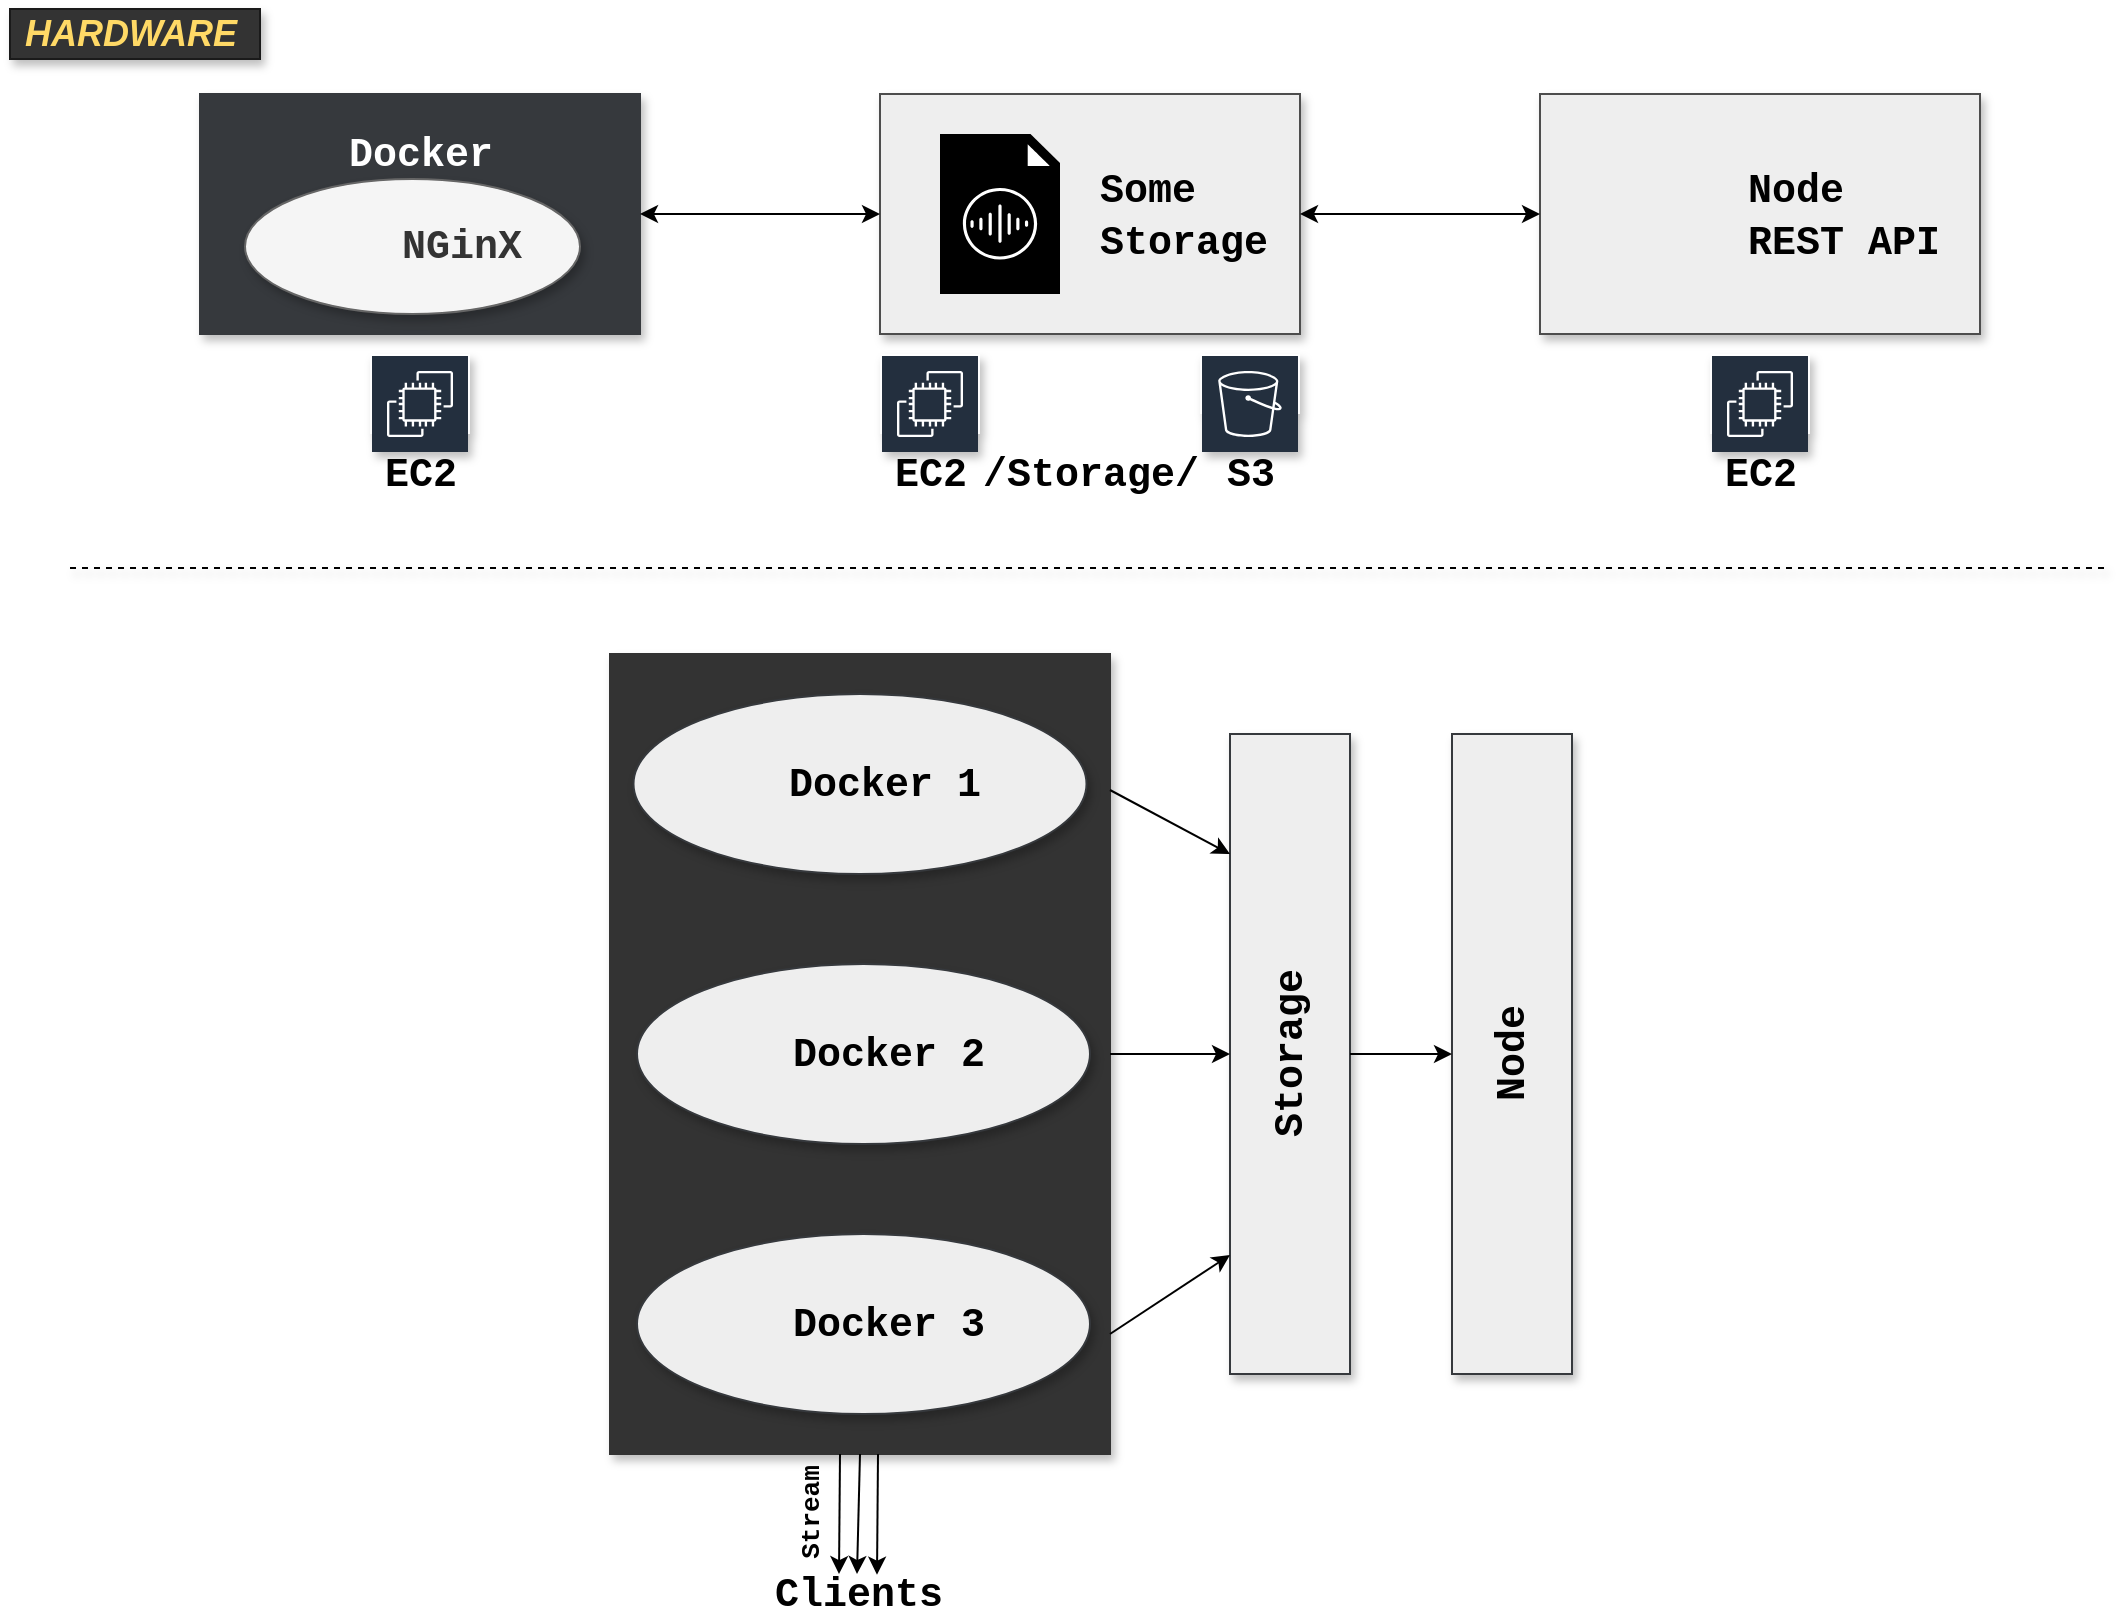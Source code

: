 <mxfile version="14.8.5" type="device"><diagram name="Page-1" id="6133507b-19e7-1e82-6fc7-422aa6c4b21f"><mxGraphModel dx="1164" dy="615" grid="1" gridSize="10" guides="1" tooltips="1" connect="1" arrows="1" fold="1" page="1" pageScale="1" pageWidth="1100" pageHeight="850" background="#ffffff" math="0" shadow="0"><root><mxCell id="0"/><mxCell id="1" parent="0"/><mxCell id="sG3-bvwE9IeS6JNTwof5-53" value="" style="shape=parallelogram;perimeter=parallelogramPerimeter;whiteSpace=wrap;html=1;fixedSize=1;rounded=0;shadow=1;glass=1;labelBackgroundColor=none;sketch=0;fontColor=#FFD966;strokeColor=#1A1A1A;gradientColor=none;size=0;fillColor=#333333;" parent="1" vertex="1"><mxGeometry x="10" y="7.5" width="125" height="25" as="geometry"/></mxCell><mxCell id="sG3-bvwE9IeS6JNTwof5-8" value="&lt;div&gt;&lt;b style=&quot;font-size: 20px&quot;&gt;&lt;font face=&quot;Courier New&quot;&gt;&amp;nbsp; &amp;nbsp; &amp;nbsp; &amp;nbsp; &amp;nbsp;Some&lt;/font&gt;&lt;/b&gt;&lt;/div&gt;&lt;div&gt;&lt;b style=&quot;font-size: 20px&quot;&gt;&lt;font face=&quot;Courier New&quot;&gt;&amp;nbsp; &amp;nbsp; &amp;nbsp; &amp;nbsp; &amp;nbsp;Storage&lt;/font&gt;&lt;/b&gt;&lt;/div&gt;" style="rounded=0;whiteSpace=wrap;html=1;fillColor=#eeeeee;strokeColor=#4D4D4D;align=left;glass=0;shadow=1;" parent="1" vertex="1"><mxGeometry x="445" y="50" width="210" height="120" as="geometry"/></mxCell><mxCell id="sG3-bvwE9IeS6JNTwof5-2" value="" style="rounded=0;whiteSpace=wrap;html=1;align=center;strokeColor=#36393d;glass=0;shadow=1;fillColor=#36393D;" parent="1" vertex="1"><mxGeometry x="105" y="50" width="220" height="120" as="geometry"/></mxCell><mxCell id="sG3-bvwE9IeS6JNTwof5-6" value="" style="pointerEvents=1;shadow=0;dashed=0;html=1;strokeColor=none;labelPosition=center;verticalLabelPosition=bottom;verticalAlign=top;align=center;outlineConnect=0;shape=mxgraph.veeam2.audio_file;fillColor=#000000;" parent="1" vertex="1"><mxGeometry x="475" y="70" width="60" height="80" as="geometry"/></mxCell><mxCell id="sG3-bvwE9IeS6JNTwof5-11" value="&lt;div&gt;&lt;b style=&quot;font-size: 20px&quot;&gt;&lt;font face=&quot;Courier New&quot;&gt;&amp;nbsp; &amp;nbsp;Node&lt;/font&gt;&lt;/b&gt;&lt;/div&gt;&lt;div&gt;&lt;b style=&quot;font-size: 20px&quot;&gt;&lt;font face=&quot;Courier New&quot;&gt;&amp;nbsp; &amp;nbsp; &amp;nbsp; &amp;nbsp;REST API&lt;/font&gt;&lt;/b&gt;&lt;/div&gt;" style="rounded=0;whiteSpace=wrap;html=1;align=center;fillColor=#eeeeee;strokeColor=#4D4D4D;shadow=1;sketch=0;glass=0;" parent="1" vertex="1"><mxGeometry x="775" y="50" width="220" height="120" as="geometry"/></mxCell><mxCell id="sG3-bvwE9IeS6JNTwof5-13" value="" style="shape=image;html=1;verticalAlign=top;verticalLabelPosition=bottom;labelBackgroundColor=#ffffff;imageAspect=0;aspect=fixed;image=https://cdn4.iconfinder.com/data/icons/logos-and-brands-1/512/233_Node_Js_logo-128.png;strokeColor=#4D4D4D;fillColor=#000000;" parent="1" vertex="1"><mxGeometry x="785" y="70" width="89.5" height="89.5" as="geometry"/></mxCell><mxCell id="sG3-bvwE9IeS6JNTwof5-35" value="" style="endArrow=none;dashed=1;html=1;shadow=1;" parent="1" edge="1"><mxGeometry width="50" height="50" relative="1" as="geometry"><mxPoint x="40" y="287" as="sourcePoint"/><mxPoint x="1060" y="287" as="targetPoint"/></mxGeometry></mxCell><mxCell id="sG3-bvwE9IeS6JNTwof5-50" value="&lt;span style=&quot;font-size: 18px&quot;&gt;&lt;b&gt;&lt;i&gt;HARDWARE&lt;/i&gt;&lt;/b&gt;&lt;/span&gt;" style="text;html=1;align=center;verticalAlign=middle;resizable=0;points=[];autosize=1;strokeColor=none;fontColor=#FFD966;glass=1;shadow=1;rounded=0;perimeterSpacing=0;labelBackgroundColor=none;labelBorderColor=none;spacingTop=0;spacing=1;" parent="1" vertex="1"><mxGeometry x="10" y="10" width="120" height="20" as="geometry"/></mxCell><mxCell id="Jd5YnyRitIB0PSE5DW0b-2" value="&lt;b&gt;&lt;font style=&quot;font-size: 20px&quot; face=&quot;Courier New&quot;&gt;&amp;nbsp; &amp;nbsp; NGinX&lt;/font&gt;&lt;/b&gt;" style="ellipse;whiteSpace=wrap;html=1;shadow=1;fillColor=#f5f5f5;strokeColor=#666666;fontColor=#333333;" parent="1" vertex="1"><mxGeometry x="127.5" y="92.5" width="167.5" height="67.5" as="geometry"/></mxCell><mxCell id="sG3-bvwE9IeS6JNTwof5-3" value="" style="shape=image;html=1;verticalAlign=top;verticalLabelPosition=bottom;labelBackgroundColor=#ffffff;imageAspect=0;aspect=fixed;image=https://cdn4.iconfinder.com/data/icons/logos-brands-5/24/nginx-128.png;direction=west;fontColor=#FFFFFF;" parent="1" vertex="1"><mxGeometry x="155" y="102.5" width="50" height="50" as="geometry"/></mxCell><mxCell id="Jd5YnyRitIB0PSE5DW0b-4" value="&lt;font face=&quot;Courier New&quot; size=&quot;1&quot;&gt;&lt;b style=&quot;font-size: 20px&quot;&gt;Docker&lt;/b&gt;&lt;/font&gt;" style="text;html=1;align=center;verticalAlign=middle;resizable=0;points=[];autosize=1;strokeColor=none;fontColor=#FFFFFF;" parent="1" vertex="1"><mxGeometry x="170" y="70" width="90" height="20" as="geometry"/></mxCell><mxCell id="Jd5YnyRitIB0PSE5DW0b-6" value="" style="outlineConnect=0;fontColor=#232F3E;gradientColor=none;strokeColor=#ffffff;fillColor=#232F3E;dashed=0;verticalLabelPosition=middle;verticalAlign=bottom;align=center;html=1;whiteSpace=wrap;fontSize=10;fontStyle=1;spacing=3;shape=mxgraph.aws4.productIcon;prIcon=mxgraph.aws4.ec2;shadow=1;" parent="1" vertex="1"><mxGeometry x="190" y="180" width="50" height="40" as="geometry"/></mxCell><mxCell id="Jd5YnyRitIB0PSE5DW0b-7" value="" style="outlineConnect=0;fontColor=#232F3E;gradientColor=none;strokeColor=#ffffff;fillColor=#232F3E;dashed=0;verticalLabelPosition=middle;verticalAlign=bottom;align=center;html=1;whiteSpace=wrap;fontSize=10;fontStyle=1;spacing=3;shape=mxgraph.aws4.productIcon;prIcon=mxgraph.aws4.s3;shadow=1;" parent="1" vertex="1"><mxGeometry x="605" y="180" width="50" height="30" as="geometry"/></mxCell><mxCell id="Jd5YnyRitIB0PSE5DW0b-9" value="" style="outlineConnect=0;fontColor=#232F3E;gradientColor=none;strokeColor=#ffffff;fillColor=#232F3E;dashed=0;verticalLabelPosition=middle;verticalAlign=bottom;align=center;html=1;whiteSpace=wrap;fontSize=10;fontStyle=1;spacing=3;shape=mxgraph.aws4.productIcon;prIcon=mxgraph.aws4.ec2;shadow=1;" parent="1" vertex="1"><mxGeometry x="445" y="180" width="50" height="40" as="geometry"/></mxCell><mxCell id="Jd5YnyRitIB0PSE5DW0b-12" value="&lt;font color=&quot;#000000&quot; size=&quot;1&quot; face=&quot;Courier New&quot;&gt;&lt;b style=&quot;font-size: 20px&quot;&gt;&amp;nbsp;/Storage/&amp;nbsp;&lt;/b&gt;&lt;/font&gt;" style="text;html=1;align=center;verticalAlign=middle;resizable=0;points=[];autosize=1;strokeColor=none;fontColor=#FFFFFF;shadow=1;" parent="1" vertex="1"><mxGeometry x="475" y="230" width="150" height="20" as="geometry"/></mxCell><mxCell id="Jd5YnyRitIB0PSE5DW0b-13" value="&lt;font color=&quot;#000000&quot; face=&quot;Courier New&quot; size=&quot;1&quot;&gt;&lt;b style=&quot;font-size: 20px&quot;&gt;EC2&lt;/b&gt;&lt;/font&gt;" style="text;html=1;align=center;verticalAlign=middle;resizable=0;points=[];autosize=1;strokeColor=none;fontColor=#FFFFFF;shadow=1;" parent="1" vertex="1"><mxGeometry x="190" y="230" width="50" height="20" as="geometry"/></mxCell><mxCell id="Jd5YnyRitIB0PSE5DW0b-14" value="&lt;font color=&quot;#000000&quot; face=&quot;Courier New&quot; size=&quot;1&quot;&gt;&lt;b style=&quot;font-size: 20px&quot;&gt;EC2&lt;/b&gt;&lt;/font&gt;" style="text;html=1;align=center;verticalAlign=middle;resizable=0;points=[];autosize=1;strokeColor=none;fontColor=#FFFFFF;shadow=1;" parent="1" vertex="1"><mxGeometry x="445" y="230" width="50" height="20" as="geometry"/></mxCell><mxCell id="Jd5YnyRitIB0PSE5DW0b-15" value="&lt;font color=&quot;#000000&quot; face=&quot;Courier New&quot; size=&quot;1&quot;&gt;&lt;b style=&quot;font-size: 20px&quot;&gt;S3&lt;/b&gt;&lt;/font&gt;" style="text;html=1;align=center;verticalAlign=middle;resizable=0;points=[];autosize=1;strokeColor=none;fontColor=#FFFFFF;shadow=1;" parent="1" vertex="1"><mxGeometry x="610" y="230" width="40" height="20" as="geometry"/></mxCell><mxCell id="Jd5YnyRitIB0PSE5DW0b-16" value="" style="outlineConnect=0;fontColor=#232F3E;gradientColor=none;strokeColor=#ffffff;fillColor=#232F3E;dashed=0;verticalLabelPosition=middle;verticalAlign=bottom;align=center;html=1;whiteSpace=wrap;fontSize=10;fontStyle=1;spacing=3;shape=mxgraph.aws4.productIcon;prIcon=mxgraph.aws4.ec2;shadow=1;" parent="1" vertex="1"><mxGeometry x="860" y="180" width="50" height="40" as="geometry"/></mxCell><mxCell id="Jd5YnyRitIB0PSE5DW0b-17" value="&lt;font color=&quot;#000000&quot; face=&quot;Courier New&quot; size=&quot;1&quot;&gt;&lt;b style=&quot;font-size: 20px&quot;&gt;EC2&lt;/b&gt;&lt;/font&gt;" style="text;html=1;align=center;verticalAlign=middle;resizable=0;points=[];autosize=1;strokeColor=none;fontColor=#FFFFFF;shadow=1;" parent="1" vertex="1"><mxGeometry x="860" y="230" width="50" height="20" as="geometry"/></mxCell><mxCell id="Jd5YnyRitIB0PSE5DW0b-23" value="" style="endArrow=classic;startArrow=classic;html=1;fontColor=#FFFFFF;exitX=1;exitY=0.5;exitDx=0;exitDy=0;entryX=0;entryY=0.5;entryDx=0;entryDy=0;" parent="1" source="sG3-bvwE9IeS6JNTwof5-2" target="sG3-bvwE9IeS6JNTwof5-8" edge="1"><mxGeometry width="50" height="50" relative="1" as="geometry"><mxPoint x="455" y="500" as="sourcePoint"/><mxPoint x="505" y="450" as="targetPoint"/></mxGeometry></mxCell><mxCell id="Jd5YnyRitIB0PSE5DW0b-24" value="" style="endArrow=classic;startArrow=classic;html=1;fontColor=#FFFFFF;exitX=1;exitY=0.5;exitDx=0;exitDy=0;entryX=0;entryY=0.5;entryDx=0;entryDy=0;" parent="1" source="sG3-bvwE9IeS6JNTwof5-8" target="sG3-bvwE9IeS6JNTwof5-11" edge="1"><mxGeometry width="50" height="50" relative="1" as="geometry"><mxPoint x="455" y="500" as="sourcePoint"/><mxPoint x="505" y="450" as="targetPoint"/></mxGeometry></mxCell><mxCell id="Jd5YnyRitIB0PSE5DW0b-33" value="" style="rounded=0;whiteSpace=wrap;html=1;shadow=1;fontColor=#FFFFFF;strokeColor=#333333;gradientColor=none;fillColor=#333333;" parent="1" vertex="1"><mxGeometry x="310" y="330" width="250" height="400" as="geometry"/></mxCell><mxCell id="Jd5YnyRitIB0PSE5DW0b-34" value="&lt;b&gt;&lt;font style=&quot;font-size: 20px&quot; face=&quot;Courier New&quot;&gt;&amp;nbsp; Docker 1&lt;/font&gt;&lt;/b&gt;" style="ellipse;whiteSpace=wrap;html=1;shadow=1;strokeColor=#36393d;fillColor=#eeeeee;" parent="1" vertex="1"><mxGeometry x="321.75" y="350" width="226.5" height="90" as="geometry"/></mxCell><mxCell id="Jd5YnyRitIB0PSE5DW0b-35" value="&lt;b&gt;&lt;font face=&quot;Courier New&quot; style=&quot;font-size: 20px&quot;&gt;&amp;nbsp; Docker 2&lt;/font&gt;&lt;/b&gt;" style="ellipse;whiteSpace=wrap;html=1;shadow=1;strokeColor=#36393d;fillColor=#eeeeee;" parent="1" vertex="1"><mxGeometry x="323.5" y="485" width="226.5" height="90" as="geometry"/></mxCell><mxCell id="Jd5YnyRitIB0PSE5DW0b-36" value="&lt;b&gt;&lt;font face=&quot;Courier New&quot; style=&quot;font-size: 20px&quot;&gt;&amp;nbsp; Docker 3&lt;/font&gt;&lt;/b&gt;" style="ellipse;whiteSpace=wrap;html=1;shadow=1;strokeColor=#36393d;fillColor=#eeeeee;" parent="1" vertex="1"><mxGeometry x="323.5" y="620" width="226.5" height="90" as="geometry"/></mxCell><mxCell id="Jd5YnyRitIB0PSE5DW0b-37" value="" style="shape=image;html=1;verticalAlign=top;verticalLabelPosition=bottom;labelBackgroundColor=#ffffff;imageAspect=0;aspect=fixed;image=https://cdn4.iconfinder.com/data/icons/logos-brands-5/24/nginx-128.png;direction=west;fontColor=#FFFFFF;" parent="1" vertex="1"><mxGeometry x="345" y="370" width="50" height="50" as="geometry"/></mxCell><mxCell id="Jd5YnyRitIB0PSE5DW0b-38" value="" style="shape=image;html=1;verticalAlign=top;verticalLabelPosition=bottom;labelBackgroundColor=#ffffff;imageAspect=0;aspect=fixed;image=https://cdn4.iconfinder.com/data/icons/logos-brands-5/24/nginx-128.png;direction=west;fontColor=#FFFFFF;" parent="1" vertex="1"><mxGeometry x="340" y="505" width="50" height="50" as="geometry"/></mxCell><mxCell id="Jd5YnyRitIB0PSE5DW0b-40" value="" style="rounded=0;whiteSpace=wrap;html=1;shadow=1;strokeColor=#36393d;fillColor=#eeeeee;direction=south;" parent="1" vertex="1"><mxGeometry x="620" y="370" width="60" height="320" as="geometry"/></mxCell><mxCell id="Jd5YnyRitIB0PSE5DW0b-41" value="" style="rounded=0;whiteSpace=wrap;html=1;shadow=1;strokeColor=#36393d;fillColor=#eeeeee;direction=south;" parent="1" vertex="1"><mxGeometry x="731" y="370" width="60" height="320" as="geometry"/></mxCell><mxCell id="Jd5YnyRitIB0PSE5DW0b-43" value="" style="endArrow=classic;html=1;fontColor=#FFFFFF;exitX=1;exitY=0.17;exitDx=0;exitDy=0;exitPerimeter=0;" parent="1" source="Jd5YnyRitIB0PSE5DW0b-33" edge="1"><mxGeometry width="50" height="50" relative="1" as="geometry"><mxPoint x="620" y="480" as="sourcePoint"/><mxPoint x="620" y="430" as="targetPoint"/></mxGeometry></mxCell><mxCell id="Jd5YnyRitIB0PSE5DW0b-44" value="" style="endArrow=classic;html=1;fontColor=#FFFFFF;exitX=1;exitY=0.5;exitDx=0;exitDy=0;entryX=0.5;entryY=1;entryDx=0;entryDy=0;" parent="1" source="Jd5YnyRitIB0PSE5DW0b-33" target="Jd5YnyRitIB0PSE5DW0b-40" edge="1"><mxGeometry width="50" height="50" relative="1" as="geometry"><mxPoint x="620" y="480" as="sourcePoint"/><mxPoint x="670" y="430" as="targetPoint"/></mxGeometry></mxCell><mxCell id="Jd5YnyRitIB0PSE5DW0b-45" value="" style="endArrow=classic;html=1;fontColor=#FFFFFF;entryX=0.814;entryY=1;entryDx=0;entryDy=0;entryPerimeter=0;" parent="1" target="Jd5YnyRitIB0PSE5DW0b-40" edge="1"><mxGeometry width="50" height="50" relative="1" as="geometry"><mxPoint x="560" y="670" as="sourcePoint"/><mxPoint x="670" y="430" as="targetPoint"/></mxGeometry></mxCell><mxCell id="Jd5YnyRitIB0PSE5DW0b-46" value="" style="endArrow=classic;html=1;fontColor=#FFFFFF;exitX=0.5;exitY=0;exitDx=0;exitDy=0;entryX=0.5;entryY=1;entryDx=0;entryDy=0;" parent="1" source="Jd5YnyRitIB0PSE5DW0b-40" target="Jd5YnyRitIB0PSE5DW0b-41" edge="1"><mxGeometry width="50" height="50" relative="1" as="geometry"><mxPoint x="620" y="480" as="sourcePoint"/><mxPoint x="670" y="430" as="targetPoint"/></mxGeometry></mxCell><mxCell id="Jd5YnyRitIB0PSE5DW0b-48" value="&lt;font color=&quot;#000000&quot; style=&quot;font-size: 20px&quot; face=&quot;Courier New&quot;&gt;&lt;b&gt;Storage&lt;/b&gt;&lt;/font&gt;" style="text;html=1;align=center;verticalAlign=middle;resizable=0;points=[];autosize=1;strokeColor=none;fontColor=#FFFFFF;rotation=270;" parent="1" vertex="1"><mxGeometry x="600" y="520" width="100" height="20" as="geometry"/></mxCell><mxCell id="Jd5YnyRitIB0PSE5DW0b-49" value="&lt;font color=&quot;#000000&quot; style=&quot;font-size: 20px&quot; face=&quot;Courier New&quot;&gt;&lt;b&gt;Node&lt;/b&gt;&lt;/font&gt;" style="text;html=1;align=center;verticalAlign=middle;resizable=0;points=[];autosize=1;strokeColor=none;fontColor=#FFFFFF;rotation=270;" parent="1" vertex="1"><mxGeometry x="731" y="520" width="60" height="20" as="geometry"/></mxCell><mxCell id="Jd5YnyRitIB0PSE5DW0b-71" value="&lt;font color=&quot;#000000&quot; face=&quot;Courier New&quot; size=&quot;1&quot;&gt;&lt;b style=&quot;font-size: 20px&quot;&gt;Clients&lt;/b&gt;&lt;/font&gt;" style="text;html=1;align=center;verticalAlign=middle;resizable=0;points=[];autosize=1;strokeColor=none;fontColor=#FFFFFF;" parent="1" vertex="1"><mxGeometry x="383.5" y="790" width="100" height="20" as="geometry"/></mxCell><mxCell id="Jd5YnyRitIB0PSE5DW0b-72" value="" style="endArrow=classic;html=1;fontColor=#FFFFFF;exitX=0.5;exitY=1;exitDx=0;exitDy=0;entryX=0.5;entryY=0;entryDx=0;entryDy=0;entryPerimeter=0;" parent="1" source="Jd5YnyRitIB0PSE5DW0b-33" target="Jd5YnyRitIB0PSE5DW0b-71" edge="1"><mxGeometry width="50" height="50" relative="1" as="geometry"><mxPoint x="620" y="470" as="sourcePoint"/><mxPoint x="670" y="420" as="targetPoint"/></mxGeometry></mxCell><mxCell id="Jd5YnyRitIB0PSE5DW0b-73" value="" style="endArrow=classic;html=1;fontColor=#FFFFFF;exitX=0.5;exitY=1;exitDx=0;exitDy=0;entryX=0.61;entryY=0.017;entryDx=0;entryDy=0;entryPerimeter=0;" parent="1" edge="1"><mxGeometry width="50" height="50" relative="1" as="geometry"><mxPoint x="444" y="730" as="sourcePoint"/><mxPoint x="443.5" y="790.34" as="targetPoint"/></mxGeometry></mxCell><mxCell id="Jd5YnyRitIB0PSE5DW0b-74" value="" style="endArrow=classic;html=1;fontColor=#FFFFFF;entryX=0.41;entryY=-0.149;entryDx=0;entryDy=0;entryPerimeter=0;" parent="1" edge="1"><mxGeometry width="50" height="50" relative="1" as="geometry"><mxPoint x="425" y="730" as="sourcePoint"/><mxPoint x="424.5" y="790.02" as="targetPoint"/></mxGeometry></mxCell><mxCell id="Jd5YnyRitIB0PSE5DW0b-75" value="&lt;font color=&quot;#000000&quot; face=&quot;Courier New&quot; size=&quot;1&quot;&gt;&lt;b style=&quot;font-size: 13px&quot;&gt;Stream&lt;/b&gt;&lt;/font&gt;" style="text;html=1;align=center;verticalAlign=middle;resizable=0;points=[];autosize=1;strokeColor=none;fontColor=#FFFFFF;rotation=270;" parent="1" vertex="1"><mxGeometry x="380.5" y="750" width="60" height="20" as="geometry"/></mxCell></root></mxGraphModel></diagram></mxfile>